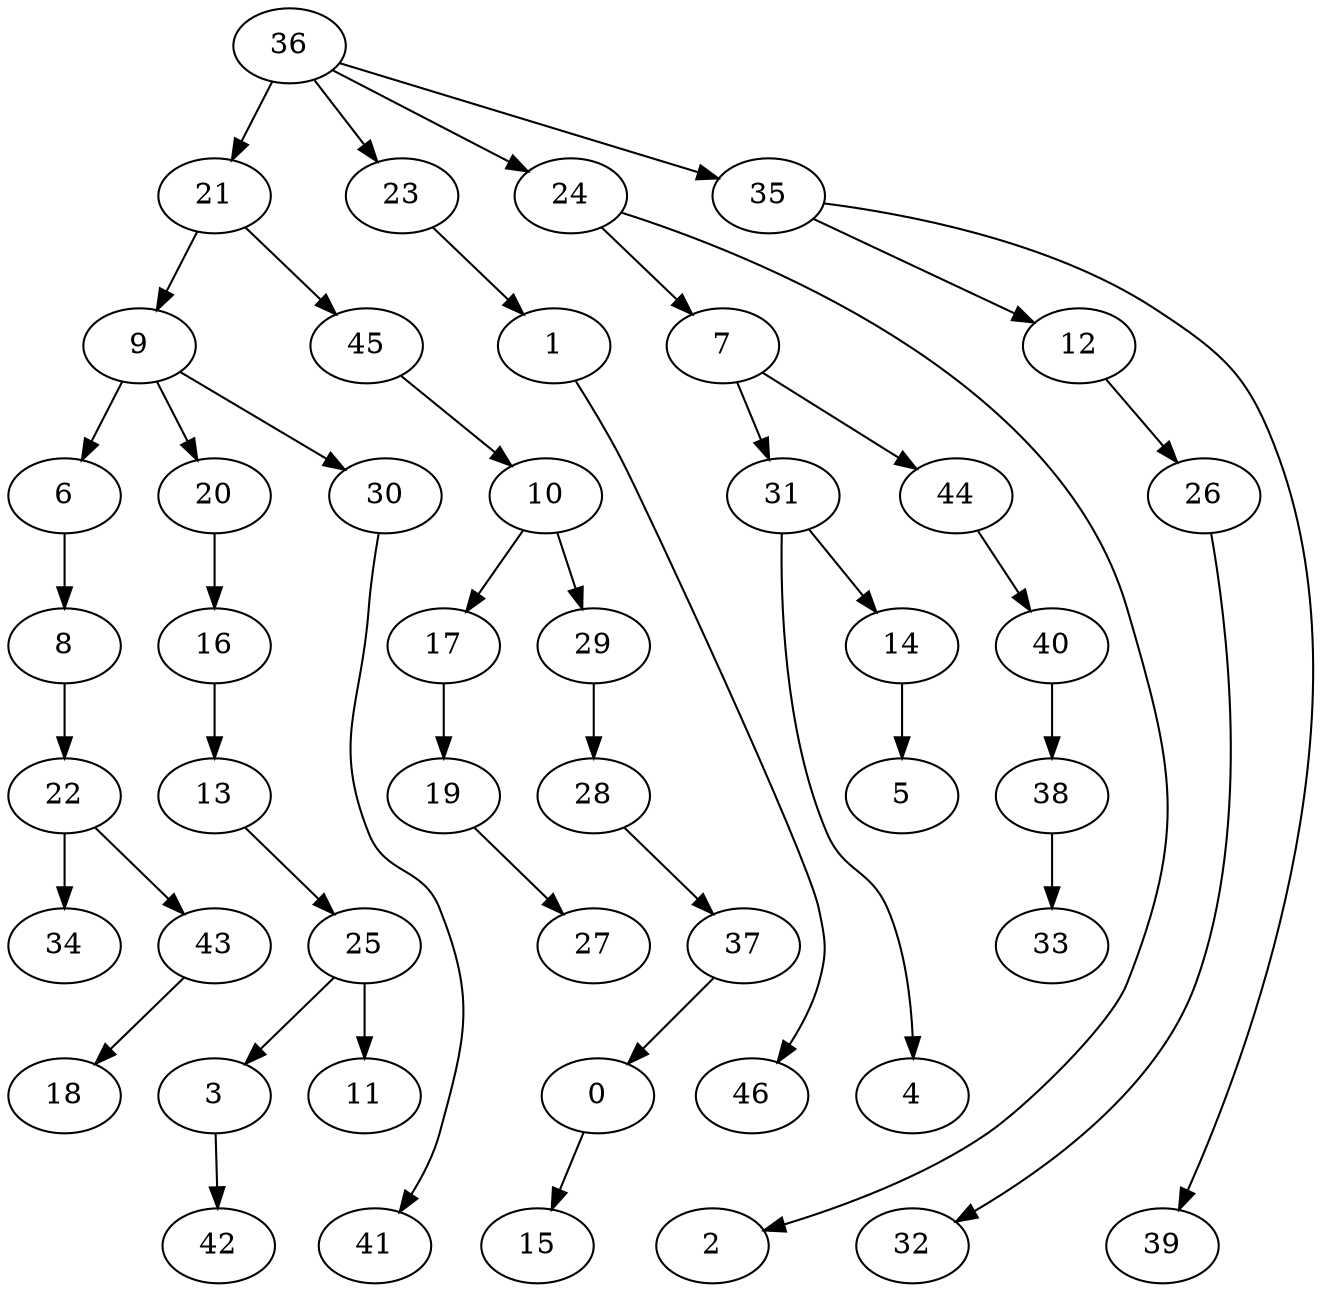 digraph G {
    0;
    15;
    1;
    46;
    3;
    42;
    6;
    8;
    22;
    7;
    31;
    44;
    4;
    14;
    40;
    34;
    43;
    9;
    20;
    30;
    16;
    41;
    10;
    17;
    29;
    19;
    28;
    12;
    26;
    32;
    13;
    25;
    11;
    5;
    27;
    21;
    45;
    18;
    23;
    24;
    2;
    37;
    35;
    39;
    36;
    38;
    33;
    0 -> 15 [weight=0];
    1 -> 46 [weight=0];
    3 -> 42 [weight=0];
    6 -> 8 [weight=0];
    8 -> 22 [weight=0];
    22 -> 34 [weight=0];
    22 -> 43 [weight=0];
    7 -> 31 [weight=0];
    7 -> 44 [weight=0];
    31 -> 4 [weight=0];
    31 -> 14 [weight=0];
    44 -> 40 [weight=0];
    14 -> 5 [weight=0];
    40 -> 38 [weight=0];
    43 -> 18 [weight=0];
    9 -> 6 [weight=0];
    9 -> 20 [weight=0];
    9 -> 30 [weight=0];
    20 -> 16 [weight=0];
    30 -> 41 [weight=0];
    16 -> 13 [weight=0];
    10 -> 17 [weight=0];
    10 -> 29 [weight=0];
    17 -> 19 [weight=0];
    29 -> 28 [weight=0];
    19 -> 27 [weight=0];
    28 -> 37 [weight=0];
    12 -> 26 [weight=0];
    26 -> 32 [weight=0];
    13 -> 25 [weight=0];
    25 -> 3 [weight=0];
    25 -> 11 [weight=0];
    21 -> 9 [weight=0];
    21 -> 45 [weight=0];
    45 -> 10 [weight=0];
    23 -> 1 [weight=0];
    24 -> 2 [weight=0];
    24 -> 7 [weight=0];
    37 -> 0 [weight=0];
    35 -> 12 [weight=0];
    35 -> 39 [weight=0];
    36 -> 21 [weight=0];
    36 -> 23 [weight=0];
    36 -> 24 [weight=0];
    36 -> 35 [weight=0];
    38 -> 33 [weight=0];
}
